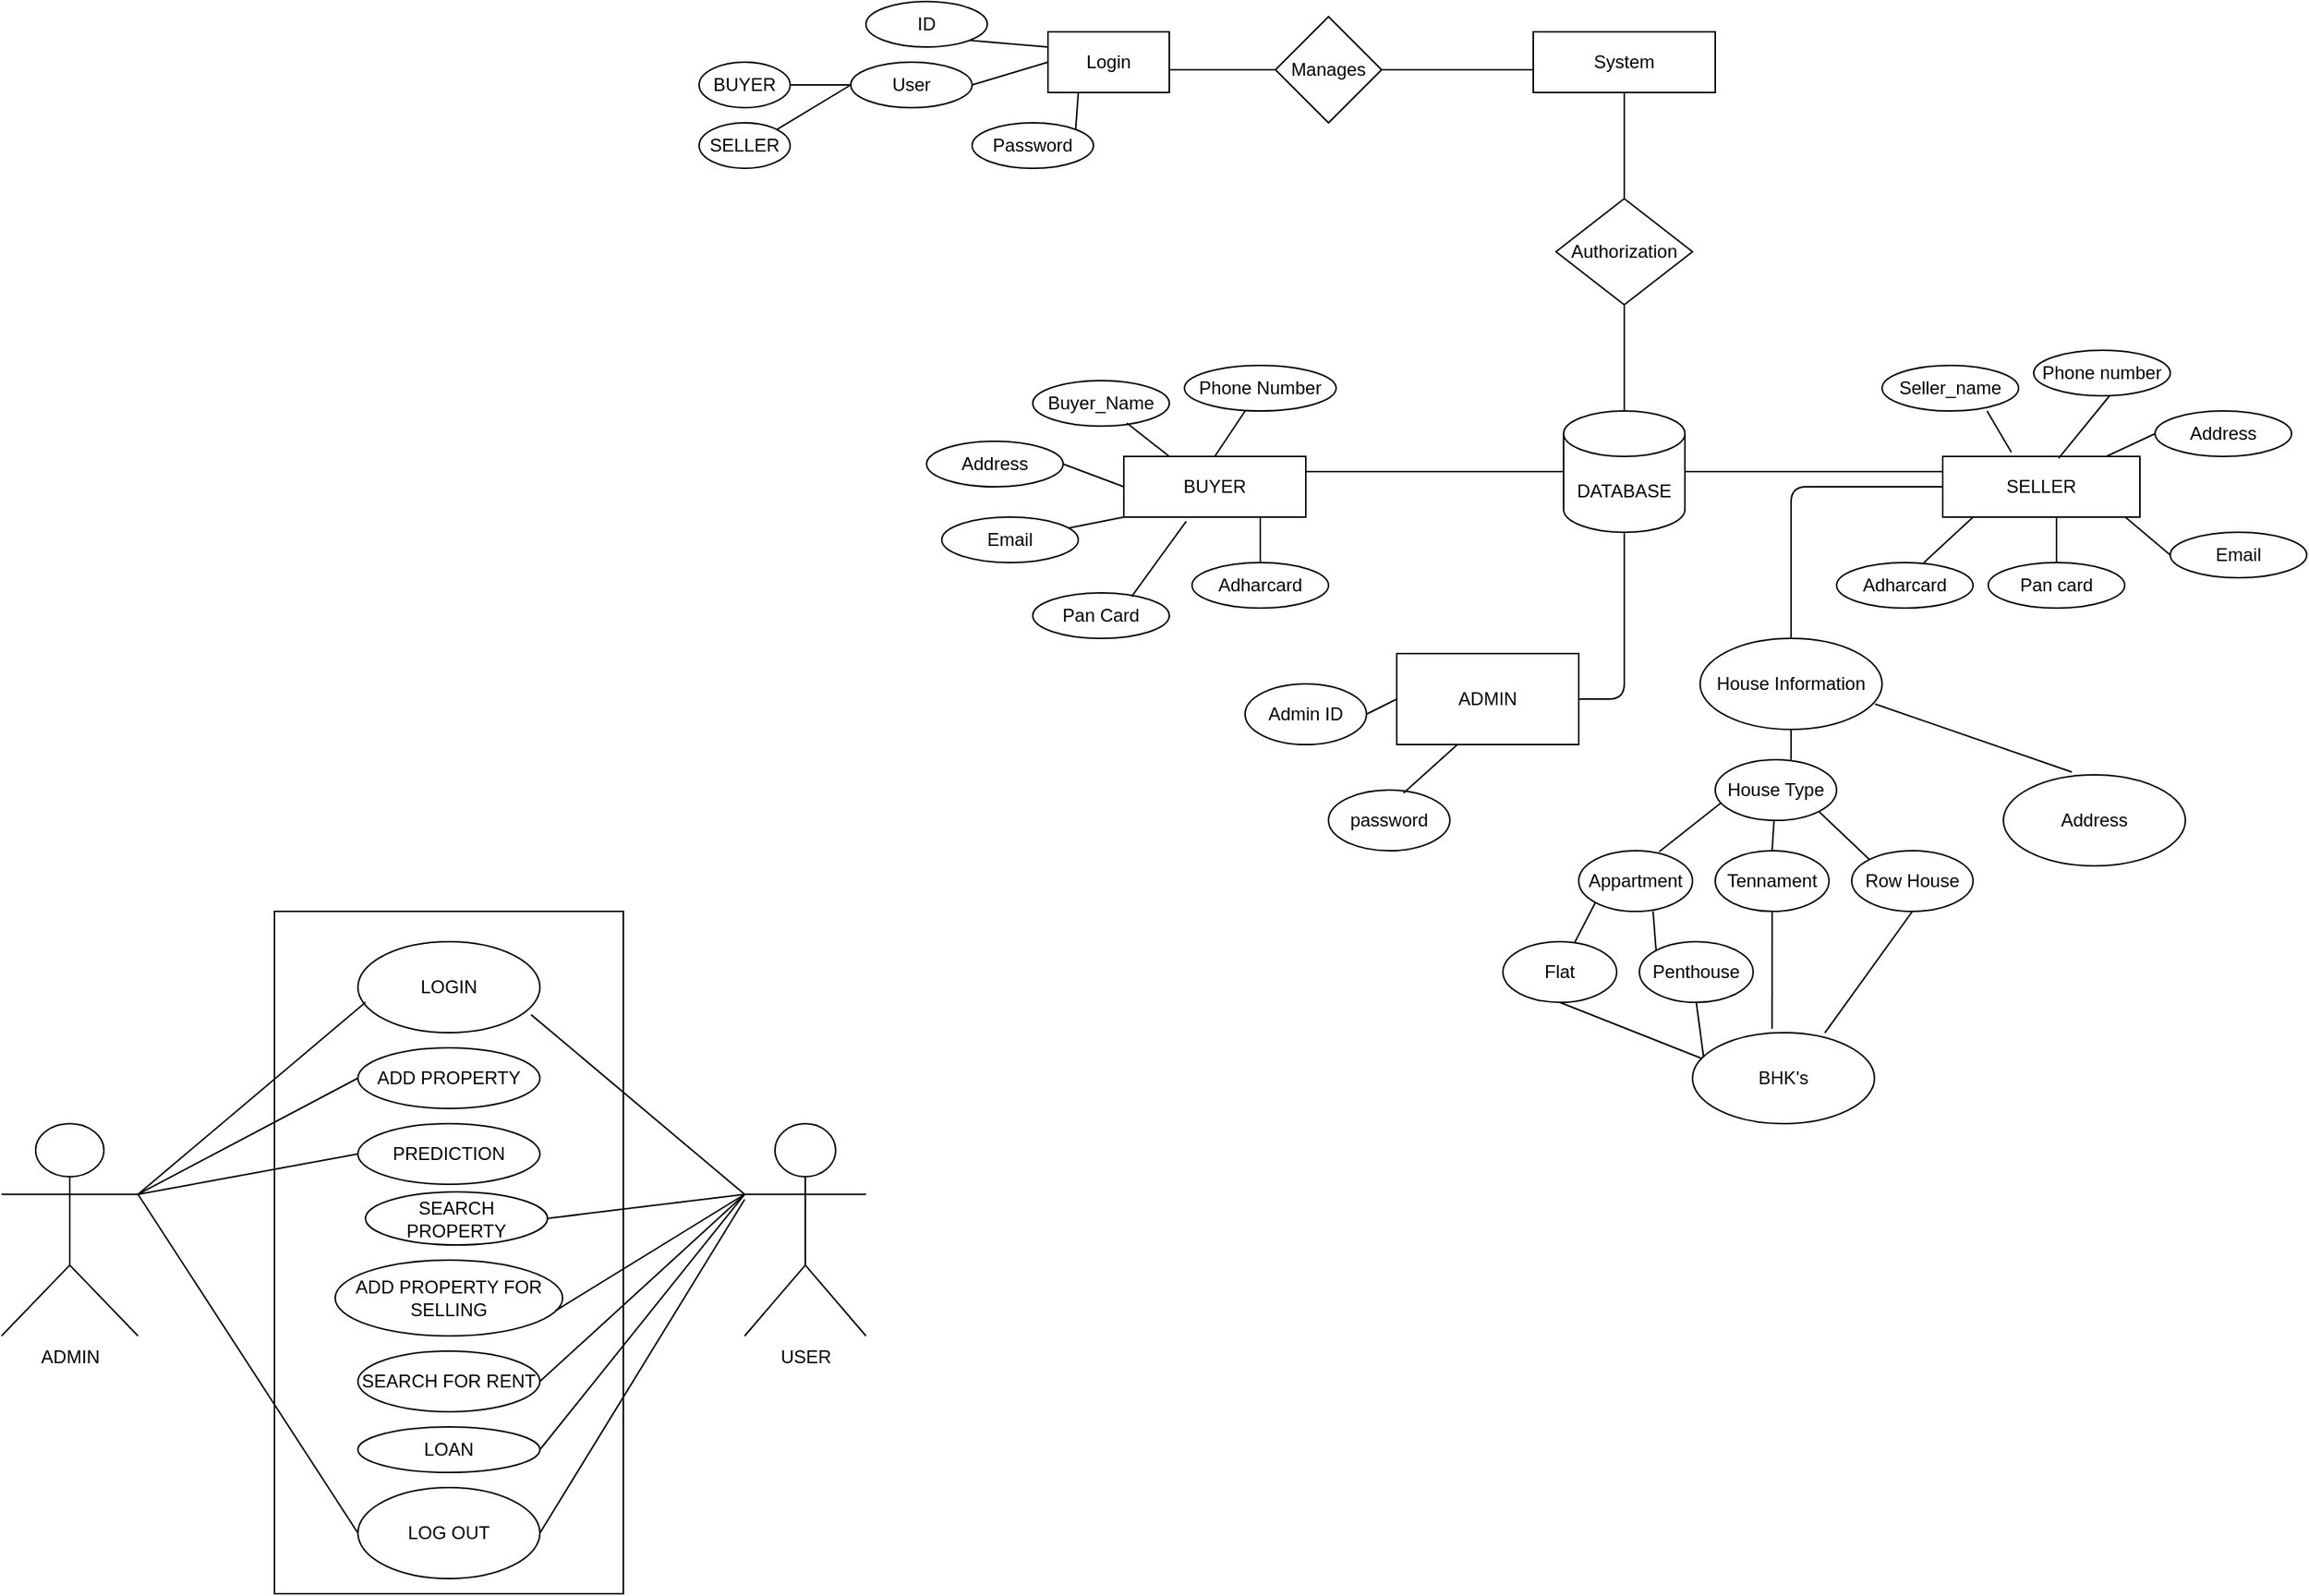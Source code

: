 <mxfile version="13.8.1" type="github">
  <diagram id="R2lEEEUBdFMjLlhIrx00" name="Page-1">
    <mxGraphModel dx="1888" dy="580" grid="1" gridSize="10" guides="1" tooltips="1" connect="1" arrows="1" fold="1" page="1" pageScale="1" pageWidth="850" pageHeight="1100" math="0" shadow="0" extFonts="Permanent Marker^https://fonts.googleapis.com/css?family=Permanent+Marker">
      <root>
        <mxCell id="0" />
        <mxCell id="1" parent="0" />
        <mxCell id="srleR5UreNinxI_V4HJW-1" value="DATABASE" style="shape=cylinder3;whiteSpace=wrap;html=1;boundedLbl=1;backgroundOutline=1;size=15;" parent="1" vertex="1">
          <mxGeometry x="360" y="280" width="80" height="80" as="geometry" />
        </mxCell>
        <mxCell id="srleR5UreNinxI_V4HJW-4" value="Login" style="rounded=0;whiteSpace=wrap;html=1;" parent="1" vertex="1">
          <mxGeometry x="20" y="30" width="80" height="40" as="geometry" />
        </mxCell>
        <mxCell id="srleR5UreNinxI_V4HJW-5" value="ID" style="ellipse;whiteSpace=wrap;html=1;" parent="1" vertex="1">
          <mxGeometry x="-100" y="10" width="80" height="30" as="geometry" />
        </mxCell>
        <mxCell id="srleR5UreNinxI_V4HJW-7" value="User" style="ellipse;whiteSpace=wrap;html=1;" parent="1" vertex="1">
          <mxGeometry x="-110" y="50" width="80" height="30" as="geometry" />
        </mxCell>
        <mxCell id="srleR5UreNinxI_V4HJW-9" value="Password" style="ellipse;whiteSpace=wrap;html=1;" parent="1" vertex="1">
          <mxGeometry x="-30" y="90" width="80" height="30" as="geometry" />
        </mxCell>
        <mxCell id="srleR5UreNinxI_V4HJW-11" value="" style="endArrow=none;html=1;exitX=1;exitY=1;exitDx=0;exitDy=0;entryX=0;entryY=0.25;entryDx=0;entryDy=0;" parent="1" source="srleR5UreNinxI_V4HJW-5" target="srleR5UreNinxI_V4HJW-4" edge="1">
          <mxGeometry width="50" height="50" relative="1" as="geometry">
            <mxPoint x="-30" y="70" as="sourcePoint" />
            <mxPoint x="20" y="20" as="targetPoint" />
          </mxGeometry>
        </mxCell>
        <mxCell id="srleR5UreNinxI_V4HJW-12" value="" style="endArrow=none;html=1;exitX=1;exitY=0.5;exitDx=0;exitDy=0;" parent="1" source="srleR5UreNinxI_V4HJW-7" edge="1">
          <mxGeometry width="50" height="50" relative="1" as="geometry">
            <mxPoint x="-30" y="100" as="sourcePoint" />
            <mxPoint x="20" y="50" as="targetPoint" />
          </mxGeometry>
        </mxCell>
        <mxCell id="srleR5UreNinxI_V4HJW-13" value="" style="endArrow=none;html=1;exitX=1;exitY=0;exitDx=0;exitDy=0;entryX=0.25;entryY=1;entryDx=0;entryDy=0;" parent="1" source="srleR5UreNinxI_V4HJW-9" target="srleR5UreNinxI_V4HJW-4" edge="1">
          <mxGeometry width="50" height="50" relative="1" as="geometry">
            <mxPoint x="-30" y="110" as="sourcePoint" />
            <mxPoint x="20" y="60" as="targetPoint" />
            <Array as="points" />
          </mxGeometry>
        </mxCell>
        <mxCell id="srleR5UreNinxI_V4HJW-14" value="Manages" style="rhombus;whiteSpace=wrap;html=1;" parent="1" vertex="1">
          <mxGeometry x="170" y="20" width="70" height="70" as="geometry" />
        </mxCell>
        <mxCell id="srleR5UreNinxI_V4HJW-15" value="Authorization" style="rhombus;whiteSpace=wrap;html=1;" parent="1" vertex="1">
          <mxGeometry x="355" y="140" width="90" height="70" as="geometry" />
        </mxCell>
        <mxCell id="srleR5UreNinxI_V4HJW-16" value="" style="endArrow=none;html=1;entryX=0.5;entryY=1;entryDx=0;entryDy=0;exitX=0.5;exitY=0;exitDx=0;exitDy=0;exitPerimeter=0;" parent="1" source="srleR5UreNinxI_V4HJW-1" target="srleR5UreNinxI_V4HJW-15" edge="1">
          <mxGeometry width="50" height="50" relative="1" as="geometry">
            <mxPoint x="380" y="290" as="sourcePoint" />
            <mxPoint x="430" y="240" as="targetPoint" />
          </mxGeometry>
        </mxCell>
        <mxCell id="srleR5UreNinxI_V4HJW-18" value="System" style="rounded=0;whiteSpace=wrap;html=1;" parent="1" vertex="1">
          <mxGeometry x="340" y="30" width="120" height="40" as="geometry" />
        </mxCell>
        <mxCell id="srleR5UreNinxI_V4HJW-19" value="" style="endArrow=none;html=1;entryX=0.5;entryY=1;entryDx=0;entryDy=0;" parent="1" source="srleR5UreNinxI_V4HJW-15" target="srleR5UreNinxI_V4HJW-18" edge="1">
          <mxGeometry width="50" height="50" relative="1" as="geometry">
            <mxPoint x="270" y="250" as="sourcePoint" />
            <mxPoint x="320" y="200" as="targetPoint" />
          </mxGeometry>
        </mxCell>
        <mxCell id="srleR5UreNinxI_V4HJW-20" value="" style="endArrow=none;html=1;exitX=0;exitY=0.5;exitDx=0;exitDy=0;" parent="1" source="srleR5UreNinxI_V4HJW-14" edge="1">
          <mxGeometry width="50" height="50" relative="1" as="geometry">
            <mxPoint x="270" y="250" as="sourcePoint" />
            <mxPoint x="100" y="55" as="targetPoint" />
          </mxGeometry>
        </mxCell>
        <mxCell id="srleR5UreNinxI_V4HJW-21" value="" style="endArrow=none;html=1;exitX=1;exitY=0.5;exitDx=0;exitDy=0;" parent="1" source="srleR5UreNinxI_V4HJW-14" edge="1">
          <mxGeometry width="50" height="50" relative="1" as="geometry">
            <mxPoint x="250" y="80" as="sourcePoint" />
            <mxPoint x="340" y="55" as="targetPoint" />
          </mxGeometry>
        </mxCell>
        <mxCell id="srleR5UreNinxI_V4HJW-22" value="BUYER" style="rounded=0;whiteSpace=wrap;html=1;" parent="1" vertex="1">
          <mxGeometry x="70" y="310" width="120" height="40" as="geometry" />
        </mxCell>
        <mxCell id="srleR5UreNinxI_V4HJW-23" value="SELLER" style="rounded=0;whiteSpace=wrap;html=1;" parent="1" vertex="1">
          <mxGeometry x="610" y="310" width="130" height="40" as="geometry" />
        </mxCell>
        <mxCell id="srleR5UreNinxI_V4HJW-24" value="Buyer_Name" style="ellipse;whiteSpace=wrap;html=1;" parent="1" vertex="1">
          <mxGeometry x="10" y="260" width="90" height="30" as="geometry" />
        </mxCell>
        <mxCell id="srleR5UreNinxI_V4HJW-25" value="Phone Number" style="ellipse;whiteSpace=wrap;html=1;" parent="1" vertex="1">
          <mxGeometry x="110" y="250" width="100" height="30" as="geometry" />
        </mxCell>
        <mxCell id="srleR5UreNinxI_V4HJW-26" value="Address" style="ellipse;whiteSpace=wrap;html=1;" parent="1" vertex="1">
          <mxGeometry x="-60" y="300" width="90" height="30" as="geometry" />
        </mxCell>
        <mxCell id="srleR5UreNinxI_V4HJW-27" value="Email" style="ellipse;whiteSpace=wrap;html=1;" parent="1" vertex="1">
          <mxGeometry x="-50" y="350" width="90" height="30" as="geometry" />
        </mxCell>
        <mxCell id="srleR5UreNinxI_V4HJW-28" value="Pan Card" style="ellipse;whiteSpace=wrap;html=1;" parent="1" vertex="1">
          <mxGeometry x="10" y="400" width="90" height="30" as="geometry" />
        </mxCell>
        <mxCell id="srleR5UreNinxI_V4HJW-30" value="Adharcard" style="ellipse;whiteSpace=wrap;html=1;" parent="1" vertex="1">
          <mxGeometry x="115" y="380" width="90" height="30" as="geometry" />
        </mxCell>
        <mxCell id="srleR5UreNinxI_V4HJW-31" value="Seller_name" style="ellipse;whiteSpace=wrap;html=1;" parent="1" vertex="1">
          <mxGeometry x="570" y="250" width="90" height="30" as="geometry" />
        </mxCell>
        <mxCell id="srleR5UreNinxI_V4HJW-32" value="Phone number" style="ellipse;whiteSpace=wrap;html=1;" parent="1" vertex="1">
          <mxGeometry x="670" y="240" width="90" height="30" as="geometry" />
        </mxCell>
        <mxCell id="srleR5UreNinxI_V4HJW-33" value="Adharcard&lt;span style=&quot;color: rgba(0 , 0 , 0 , 0) ; font-family: monospace ; font-size: 0px&quot;&gt;%3CmxGraphModel%3E%3Croot%3E%3CmxCell%20id%3D%220%22%2F%3E%3CmxCell%20id%3D%221%22%20parent%3D%220%22%2F%3E%3CmxCell%20id%3D%222%22%20value%3D%22Seller_name%22%20style%3D%22ellipse%3BwhiteSpace%3Dwrap%3Bhtml%3D1%3B%22%20vertex%3D%221%22%20parent%3D%221%22%3E%3CmxGeometry%20x%3D%22580%22%20y%3D%22250%22%20width%3D%2290%22%20height%3D%2230%22%20as%3D%22geometry%22%2F%3E%3C%2FmxCell%3E%3C%2Froot%3E%3C%2FmxGraphModel%3E&lt;/span&gt;&lt;span style=&quot;color: rgba(0 , 0 , 0 , 0) ; font-family: monospace ; font-size: 0px&quot;&gt;%3CmxGraphModel%3E%3Croot%3E%3CmxCell%20id%3D%220%22%2F%3E%3CmxCell%20id%3D%221%22%20parent%3D%220%22%2F%3E%3CmxCell%20id%3D%222%22%20value%3D%22Seller_name%22%20style%3D%22ellipse%3BwhiteSpace%3Dwrap%3Bhtml%3D1%3B%22%20vertex%3D%221%22%20parent%3D%221%22%3E%3CmxGeometry%20x%3D%22580%22%20y%3D%22250%22%20width%3D%2290%22%20height%3D%2230%22%20as%3D%22geometry%22%2F%3E%3C%2FmxCell%3E%3C%2Froot%3E%3C%2FmxGraphModel%3E&lt;/span&gt;" style="ellipse;whiteSpace=wrap;html=1;" parent="1" vertex="1">
          <mxGeometry x="540" y="380" width="90" height="30" as="geometry" />
        </mxCell>
        <mxCell id="srleR5UreNinxI_V4HJW-35" value="Pan card" style="ellipse;whiteSpace=wrap;html=1;" parent="1" vertex="1">
          <mxGeometry x="640" y="380" width="90" height="30" as="geometry" />
        </mxCell>
        <mxCell id="srleR5UreNinxI_V4HJW-36" value="Email" style="ellipse;whiteSpace=wrap;html=1;" parent="1" vertex="1">
          <mxGeometry x="760" y="360" width="90" height="30" as="geometry" />
        </mxCell>
        <mxCell id="srleR5UreNinxI_V4HJW-37" value="Address" style="ellipse;whiteSpace=wrap;html=1;" parent="1" vertex="1">
          <mxGeometry x="750" y="280" width="90" height="30" as="geometry" />
        </mxCell>
        <mxCell id="srleR5UreNinxI_V4HJW-43" value="" style="endArrow=none;html=1;exitX=1;exitY=0.5;exitDx=0;exitDy=0;entryX=0;entryY=0.5;entryDx=0;entryDy=0;" parent="1" source="srleR5UreNinxI_V4HJW-26" target="srleR5UreNinxI_V4HJW-22" edge="1">
          <mxGeometry width="50" height="50" relative="1" as="geometry">
            <mxPoint x="350" y="320" as="sourcePoint" />
            <mxPoint x="400" y="270" as="targetPoint" />
          </mxGeometry>
        </mxCell>
        <mxCell id="srleR5UreNinxI_V4HJW-45" value="" style="endArrow=none;html=1;exitX=0.5;exitY=0;exitDx=0;exitDy=0;" parent="1" source="srleR5UreNinxI_V4HJW-22" edge="1">
          <mxGeometry width="50" height="50" relative="1" as="geometry">
            <mxPoint x="100" y="330" as="sourcePoint" />
            <mxPoint x="150" y="280" as="targetPoint" />
          </mxGeometry>
        </mxCell>
        <mxCell id="srleR5UreNinxI_V4HJW-46" value="" style="endArrow=none;html=1;entryX=0;entryY=1;entryDx=0;entryDy=0;" parent="1" source="srleR5UreNinxI_V4HJW-27" target="srleR5UreNinxI_V4HJW-22" edge="1">
          <mxGeometry width="50" height="50" relative="1" as="geometry">
            <mxPoint x="40" y="415" as="sourcePoint" />
            <mxPoint x="110.711" y="365" as="targetPoint" />
          </mxGeometry>
        </mxCell>
        <mxCell id="srleR5UreNinxI_V4HJW-47" value="" style="endArrow=none;html=1;entryX=0.343;entryY=1.07;entryDx=0;entryDy=0;entryPerimeter=0;exitX=0.724;exitY=0.08;exitDx=0;exitDy=0;exitPerimeter=0;" parent="1" source="srleR5UreNinxI_V4HJW-28" target="srleR5UreNinxI_V4HJW-22" edge="1">
          <mxGeometry width="50" height="50" relative="1" as="geometry">
            <mxPoint x="70" y="410" as="sourcePoint" />
            <mxPoint x="120" y="360" as="targetPoint" />
          </mxGeometry>
        </mxCell>
        <mxCell id="srleR5UreNinxI_V4HJW-48" value="" style="endArrow=none;html=1;exitX=0.689;exitY=0.933;exitDx=0;exitDy=0;exitPerimeter=0;entryX=0.25;entryY=0;entryDx=0;entryDy=0;" parent="1" source="srleR5UreNinxI_V4HJW-24" target="srleR5UreNinxI_V4HJW-22" edge="1">
          <mxGeometry width="50" height="50" relative="1" as="geometry">
            <mxPoint x="70" y="340" as="sourcePoint" />
            <mxPoint x="120" y="290" as="targetPoint" />
          </mxGeometry>
        </mxCell>
        <mxCell id="srleR5UreNinxI_V4HJW-50" value="" style="endArrow=none;html=1;entryX=0.75;entryY=1;entryDx=0;entryDy=0;exitX=0.5;exitY=0;exitDx=0;exitDy=0;" parent="1" source="srleR5UreNinxI_V4HJW-30" target="srleR5UreNinxI_V4HJW-22" edge="1">
          <mxGeometry width="50" height="50" relative="1" as="geometry">
            <mxPoint x="130" y="400" as="sourcePoint" />
            <mxPoint x="180" y="350" as="targetPoint" />
          </mxGeometry>
        </mxCell>
        <mxCell id="srleR5UreNinxI_V4HJW-51" value="" style="endArrow=none;html=1;entryX=0.769;entryY=1;entryDx=0;entryDy=0;entryPerimeter=0;exitX=0.348;exitY=-0.07;exitDx=0;exitDy=0;exitPerimeter=0;" parent="1" source="srleR5UreNinxI_V4HJW-23" target="srleR5UreNinxI_V4HJW-31" edge="1">
          <mxGeometry width="50" height="50" relative="1" as="geometry">
            <mxPoint x="620" y="330" as="sourcePoint" />
            <mxPoint x="670" y="280" as="targetPoint" />
          </mxGeometry>
        </mxCell>
        <mxCell id="srleR5UreNinxI_V4HJW-52" value="" style="endArrow=none;html=1;exitX=0.588;exitY=0.03;exitDx=0;exitDy=0;exitPerimeter=0;" parent="1" source="srleR5UreNinxI_V4HJW-23" edge="1">
          <mxGeometry width="50" height="50" relative="1" as="geometry">
            <mxPoint x="670" y="320" as="sourcePoint" />
            <mxPoint x="720" y="270" as="targetPoint" />
          </mxGeometry>
        </mxCell>
        <mxCell id="srleR5UreNinxI_V4HJW-53" value="" style="endArrow=none;html=1;exitX=0.64;exitY=0;exitDx=0;exitDy=0;exitPerimeter=0;" parent="1" source="srleR5UreNinxI_V4HJW-33" edge="1">
          <mxGeometry width="50" height="50" relative="1" as="geometry">
            <mxPoint x="580" y="400" as="sourcePoint" />
            <mxPoint x="630" y="350" as="targetPoint" />
          </mxGeometry>
        </mxCell>
        <mxCell id="srleR5UreNinxI_V4HJW-54" value="" style="endArrow=none;html=1;" parent="1" source="srleR5UreNinxI_V4HJW-35" edge="1">
          <mxGeometry width="50" height="50" relative="1" as="geometry">
            <mxPoint x="685" y="359.289" as="sourcePoint" />
            <mxPoint x="685" y="350" as="targetPoint" />
          </mxGeometry>
        </mxCell>
        <mxCell id="srleR5UreNinxI_V4HJW-55" value="" style="endArrow=none;html=1;entryX=0.926;entryY=1;entryDx=0;entryDy=0;entryPerimeter=0;exitX=0;exitY=0.5;exitDx=0;exitDy=0;" parent="1" source="srleR5UreNinxI_V4HJW-36" target="srleR5UreNinxI_V4HJW-23" edge="1">
          <mxGeometry width="50" height="50" relative="1" as="geometry">
            <mxPoint x="730" y="400" as="sourcePoint" />
            <mxPoint x="780" y="350" as="targetPoint" />
          </mxGeometry>
        </mxCell>
        <mxCell id="srleR5UreNinxI_V4HJW-57" value="" style="endArrow=none;html=1;entryX=0;entryY=0.5;entryDx=0;entryDy=0;" parent="1" source="srleR5UreNinxI_V4HJW-23" target="srleR5UreNinxI_V4HJW-37" edge="1">
          <mxGeometry width="50" height="50" relative="1" as="geometry">
            <mxPoint x="730" y="340" as="sourcePoint" />
            <mxPoint x="780" y="290" as="targetPoint" />
          </mxGeometry>
        </mxCell>
        <mxCell id="srleR5UreNinxI_V4HJW-58" value="" style="endArrow=none;html=1;exitX=1;exitY=0.25;exitDx=0;exitDy=0;entryX=0;entryY=0.5;entryDx=0;entryDy=0;entryPerimeter=0;" parent="1" source="srleR5UreNinxI_V4HJW-22" target="srleR5UreNinxI_V4HJW-1" edge="1">
          <mxGeometry width="50" height="50" relative="1" as="geometry">
            <mxPoint x="250" y="360" as="sourcePoint" />
            <mxPoint x="300" y="310" as="targetPoint" />
          </mxGeometry>
        </mxCell>
        <mxCell id="srleR5UreNinxI_V4HJW-59" value="" style="endArrow=none;html=1;exitX=1;exitY=0.5;exitDx=0;exitDy=0;exitPerimeter=0;entryX=0;entryY=0.25;entryDx=0;entryDy=0;" parent="1" source="srleR5UreNinxI_V4HJW-1" target="srleR5UreNinxI_V4HJW-23" edge="1">
          <mxGeometry width="50" height="50" relative="1" as="geometry">
            <mxPoint x="480" y="360" as="sourcePoint" />
            <mxPoint x="530" y="310" as="targetPoint" />
          </mxGeometry>
        </mxCell>
        <mxCell id="srleR5UreNinxI_V4HJW-60" value="ADMIN" style="rounded=0;whiteSpace=wrap;html=1;" parent="1" vertex="1">
          <mxGeometry x="250" y="440" width="120" height="60" as="geometry" />
        </mxCell>
        <mxCell id="srleR5UreNinxI_V4HJW-61" value="" style="endArrow=none;html=1;exitX=1;exitY=0.5;exitDx=0;exitDy=0;entryX=0.5;entryY=1;entryDx=0;entryDy=0;entryPerimeter=0;" parent="1" source="srleR5UreNinxI_V4HJW-60" target="srleR5UreNinxI_V4HJW-1" edge="1">
          <mxGeometry width="50" height="50" relative="1" as="geometry">
            <mxPoint x="350" y="430" as="sourcePoint" />
            <mxPoint x="400" y="380" as="targetPoint" />
            <Array as="points">
              <mxPoint x="400" y="470" />
            </Array>
          </mxGeometry>
        </mxCell>
        <mxCell id="srleR5UreNinxI_V4HJW-62" value="Admin ID" style="ellipse;whiteSpace=wrap;html=1;" parent="1" vertex="1">
          <mxGeometry x="150" y="460" width="80" height="40" as="geometry" />
        </mxCell>
        <mxCell id="srleR5UreNinxI_V4HJW-63" value="password" style="ellipse;whiteSpace=wrap;html=1;" parent="1" vertex="1">
          <mxGeometry x="205" y="530" width="80" height="40" as="geometry" />
        </mxCell>
        <mxCell id="srleR5UreNinxI_V4HJW-65" value="" style="endArrow=none;html=1;entryX=1;entryY=0.5;entryDx=0;entryDy=0;" parent="1" target="srleR5UreNinxI_V4HJW-62" edge="1">
          <mxGeometry width="50" height="50" relative="1" as="geometry">
            <mxPoint x="250" y="470" as="sourcePoint" />
            <mxPoint x="400" y="380" as="targetPoint" />
          </mxGeometry>
        </mxCell>
        <mxCell id="srleR5UreNinxI_V4HJW-66" value="" style="endArrow=none;html=1;exitX=0.618;exitY=0.05;exitDx=0;exitDy=0;exitPerimeter=0;" parent="1" source="srleR5UreNinxI_V4HJW-63" edge="1">
          <mxGeometry width="50" height="50" relative="1" as="geometry">
            <mxPoint x="250" y="540" as="sourcePoint" />
            <mxPoint x="290" y="500" as="targetPoint" />
          </mxGeometry>
        </mxCell>
        <mxCell id="srleR5UreNinxI_V4HJW-67" value="BUYER" style="ellipse;whiteSpace=wrap;html=1;" parent="1" vertex="1">
          <mxGeometry x="-210" y="50" width="60" height="30" as="geometry" />
        </mxCell>
        <mxCell id="srleR5UreNinxI_V4HJW-69" value="SELLER" style="ellipse;whiteSpace=wrap;html=1;" parent="1" vertex="1">
          <mxGeometry x="-210" y="90" width="60" height="30" as="geometry" />
        </mxCell>
        <mxCell id="srleR5UreNinxI_V4HJW-71" value="" style="endArrow=none;html=1;entryX=0;entryY=0.5;entryDx=0;entryDy=0;exitX=1;exitY=0.5;exitDx=0;exitDy=0;" parent="1" source="srleR5UreNinxI_V4HJW-67" target="srleR5UreNinxI_V4HJW-7" edge="1">
          <mxGeometry width="50" height="50" relative="1" as="geometry">
            <mxPoint x="-160" y="100" as="sourcePoint" />
            <mxPoint x="-100" y="90" as="targetPoint" />
          </mxGeometry>
        </mxCell>
        <mxCell id="srleR5UreNinxI_V4HJW-72" value="" style="endArrow=none;html=1;exitX=1;exitY=0;exitDx=0;exitDy=0;entryX=0;entryY=0.5;entryDx=0;entryDy=0;" parent="1" source="srleR5UreNinxI_V4HJW-69" target="srleR5UreNinxI_V4HJW-7" edge="1">
          <mxGeometry width="50" height="50" relative="1" as="geometry">
            <mxPoint x="100" y="150" as="sourcePoint" />
            <mxPoint x="150" y="100" as="targetPoint" />
          </mxGeometry>
        </mxCell>
        <mxCell id="srleR5UreNinxI_V4HJW-74" value="House Information" style="ellipse;whiteSpace=wrap;html=1;" parent="1" vertex="1">
          <mxGeometry x="450" y="430" width="120" height="60" as="geometry" />
        </mxCell>
        <mxCell id="srleR5UreNinxI_V4HJW-75" value="" style="endArrow=none;html=1;exitX=0.5;exitY=0;exitDx=0;exitDy=0;entryX=0;entryY=0.5;entryDx=0;entryDy=0;" parent="1" source="srleR5UreNinxI_V4HJW-74" target="srleR5UreNinxI_V4HJW-23" edge="1">
          <mxGeometry width="50" height="50" relative="1" as="geometry">
            <mxPoint x="460" y="420" as="sourcePoint" />
            <mxPoint x="510" y="330" as="targetPoint" />
            <Array as="points">
              <mxPoint x="510" y="330" />
            </Array>
          </mxGeometry>
        </mxCell>
        <mxCell id="srleR5UreNinxI_V4HJW-76" value="House Type" style="ellipse;whiteSpace=wrap;html=1;" parent="1" vertex="1">
          <mxGeometry x="460" y="510" width="80" height="40" as="geometry" />
        </mxCell>
        <mxCell id="srleR5UreNinxI_V4HJW-77" value="Appartment" style="ellipse;whiteSpace=wrap;html=1;" parent="1" vertex="1">
          <mxGeometry x="370" y="570" width="75" height="40" as="geometry" />
        </mxCell>
        <mxCell id="srleR5UreNinxI_V4HJW-78" value="Row House&lt;span style=&quot;color: rgba(0 , 0 , 0 , 0) ; font-family: monospace ; font-size: 0px&quot;&gt;%3CmxGraphModel%3E%3Croot%3E%3CmxCell%20id%3D%220%22%2F%3E%3CmxCell%20id%3D%221%22%20parent%3D%220%22%2F%3E%3CmxCell%20id%3D%222%22%20value%3D%22%22%20style%3D%22ellipse%3BwhiteSpace%3Dwrap%3Bhtml%3D1%3B%22%20vertex%3D%221%22%20parent%3D%221%22%3E%3CmxGeometry%20x%3D%22370%22%20y%3D%22570%22%20width%3D%2275%22%20height%3D%2240%22%20as%3D%22geometry%22%2F%3E%3C%2FmxCell%3E%3C%2Froot%3E%3C%2FmxGraphModel%3E&lt;/span&gt;" style="ellipse;whiteSpace=wrap;html=1;" parent="1" vertex="1">
          <mxGeometry x="550" y="570" width="80" height="40" as="geometry" />
        </mxCell>
        <mxCell id="srleR5UreNinxI_V4HJW-79" value="Tennament" style="ellipse;whiteSpace=wrap;html=1;" parent="1" vertex="1">
          <mxGeometry x="460" y="570" width="75" height="40" as="geometry" />
        </mxCell>
        <mxCell id="srleR5UreNinxI_V4HJW-80" value="Penthouse" style="ellipse;whiteSpace=wrap;html=1;" parent="1" vertex="1">
          <mxGeometry x="410" y="630" width="75" height="40" as="geometry" />
        </mxCell>
        <mxCell id="srleR5UreNinxI_V4HJW-81" value="Flat" style="ellipse;whiteSpace=wrap;html=1;" parent="1" vertex="1">
          <mxGeometry x="320" y="630" width="75" height="40" as="geometry" />
        </mxCell>
        <mxCell id="srleR5UreNinxI_V4HJW-83" value="BHK&#39;s" style="ellipse;whiteSpace=wrap;html=1;" parent="1" vertex="1">
          <mxGeometry x="445" y="690" width="120" height="60" as="geometry" />
        </mxCell>
        <mxCell id="srleR5UreNinxI_V4HJW-84" value="" style="endArrow=none;html=1;entryX=0.5;entryY=1;entryDx=0;entryDy=0;exitX=0.437;exitY=-0.044;exitDx=0;exitDy=0;exitPerimeter=0;" parent="1" source="srleR5UreNinxI_V4HJW-83" target="srleR5UreNinxI_V4HJW-79" edge="1">
          <mxGeometry width="50" height="50" relative="1" as="geometry">
            <mxPoint x="340" y="570" as="sourcePoint" />
            <mxPoint x="390" y="520" as="targetPoint" />
          </mxGeometry>
        </mxCell>
        <mxCell id="srleR5UreNinxI_V4HJW-85" value="" style="endArrow=none;html=1;exitX=0.727;exitY=0.003;exitDx=0;exitDy=0;exitPerimeter=0;entryX=0.5;entryY=1;entryDx=0;entryDy=0;entryPerimeter=0;" parent="1" source="srleR5UreNinxI_V4HJW-83" target="srleR5UreNinxI_V4HJW-78" edge="1">
          <mxGeometry width="50" height="50" relative="1" as="geometry">
            <mxPoint x="540" y="670" as="sourcePoint" />
            <mxPoint x="590" y="620" as="targetPoint" />
          </mxGeometry>
        </mxCell>
        <mxCell id="srleR5UreNinxI_V4HJW-86" value="" style="endArrow=none;html=1;entryX=0.5;entryY=1;entryDx=0;entryDy=0;exitX=0.061;exitY=0.27;exitDx=0;exitDy=0;exitPerimeter=0;" parent="1" source="srleR5UreNinxI_V4HJW-83" target="srleR5UreNinxI_V4HJW-80" edge="1">
          <mxGeometry width="50" height="50" relative="1" as="geometry">
            <mxPoint x="430" y="720" as="sourcePoint" />
            <mxPoint x="480" y="670" as="targetPoint" />
          </mxGeometry>
        </mxCell>
        <mxCell id="srleR5UreNinxI_V4HJW-87" value="" style="endArrow=none;html=1;entryX=0.5;entryY=1;entryDx=0;entryDy=0;exitX=0.053;exitY=0.285;exitDx=0;exitDy=0;exitPerimeter=0;" parent="1" source="srleR5UreNinxI_V4HJW-83" target="srleR5UreNinxI_V4HJW-81" edge="1">
          <mxGeometry width="50" height="50" relative="1" as="geometry">
            <mxPoint x="370" y="730" as="sourcePoint" />
            <mxPoint x="420" y="680" as="targetPoint" />
          </mxGeometry>
        </mxCell>
        <mxCell id="srleR5UreNinxI_V4HJW-88" value="" style="endArrow=none;html=1;entryX=0.5;entryY=1;entryDx=0;entryDy=0;exitX=0.625;exitY=0;exitDx=0;exitDy=0;exitPerimeter=0;" parent="1" source="srleR5UreNinxI_V4HJW-76" target="srleR5UreNinxI_V4HJW-74" edge="1">
          <mxGeometry width="50" height="50" relative="1" as="geometry">
            <mxPoint x="490" y="540" as="sourcePoint" />
            <mxPoint x="540" y="490" as="targetPoint" />
          </mxGeometry>
        </mxCell>
        <mxCell id="srleR5UreNinxI_V4HJW-89" value="" style="endArrow=none;html=1;exitX=0.708;exitY=0.016;exitDx=0;exitDy=0;exitPerimeter=0;entryX=0.045;entryY=0.716;entryDx=0;entryDy=0;entryPerimeter=0;" parent="1" source="srleR5UreNinxI_V4HJW-77" target="srleR5UreNinxI_V4HJW-76" edge="1">
          <mxGeometry width="50" height="50" relative="1" as="geometry">
            <mxPoint x="410" y="590" as="sourcePoint" />
            <mxPoint x="460" y="540" as="targetPoint" />
          </mxGeometry>
        </mxCell>
        <mxCell id="srleR5UreNinxI_V4HJW-90" value="" style="endArrow=none;html=1;exitX=0.5;exitY=0;exitDx=0;exitDy=0;" parent="1" source="srleR5UreNinxI_V4HJW-79" target="srleR5UreNinxI_V4HJW-76" edge="1">
          <mxGeometry width="50" height="50" relative="1" as="geometry">
            <mxPoint x="340" y="490" as="sourcePoint" />
            <mxPoint x="390" y="440" as="targetPoint" />
          </mxGeometry>
        </mxCell>
        <mxCell id="srleR5UreNinxI_V4HJW-91" value="" style="endArrow=none;html=1;entryX=1;entryY=1;entryDx=0;entryDy=0;exitX=0;exitY=0;exitDx=0;exitDy=0;" parent="1" source="srleR5UreNinxI_V4HJW-78" target="srleR5UreNinxI_V4HJW-76" edge="1">
          <mxGeometry width="50" height="50" relative="1" as="geometry">
            <mxPoint x="550" y="580" as="sourcePoint" />
            <mxPoint x="600" y="530" as="targetPoint" />
          </mxGeometry>
        </mxCell>
        <mxCell id="srleR5UreNinxI_V4HJW-92" value="" style="endArrow=none;html=1;entryX=0;entryY=1;entryDx=0;entryDy=0;" parent="1" source="srleR5UreNinxI_V4HJW-81" target="srleR5UreNinxI_V4HJW-77" edge="1">
          <mxGeometry width="50" height="50" relative="1" as="geometry">
            <mxPoint x="350" y="800" as="sourcePoint" />
            <mxPoint x="400" y="750" as="targetPoint" />
          </mxGeometry>
        </mxCell>
        <mxCell id="srleR5UreNinxI_V4HJW-93" value="" style="endArrow=none;html=1;exitX=0;exitY=0;exitDx=0;exitDy=0;" parent="1" source="srleR5UreNinxI_V4HJW-80" edge="1">
          <mxGeometry width="50" height="50" relative="1" as="geometry">
            <mxPoint x="410" y="650" as="sourcePoint" />
            <mxPoint x="419" y="610" as="targetPoint" />
          </mxGeometry>
        </mxCell>
        <mxCell id="srleR5UreNinxI_V4HJW-95" value="Address" style="ellipse;whiteSpace=wrap;html=1;" parent="1" vertex="1">
          <mxGeometry x="650" y="520" width="120" height="60" as="geometry" />
        </mxCell>
        <mxCell id="srleR5UreNinxI_V4HJW-96" value="" style="endArrow=none;html=1;entryX=0.961;entryY=0.721;entryDx=0;entryDy=0;entryPerimeter=0;exitX=0.376;exitY=-0.031;exitDx=0;exitDy=0;exitPerimeter=0;" parent="1" source="srleR5UreNinxI_V4HJW-95" target="srleR5UreNinxI_V4HJW-74" edge="1">
          <mxGeometry width="50" height="50" relative="1" as="geometry">
            <mxPoint x="710" y="630" as="sourcePoint" />
            <mxPoint x="680" y="520" as="targetPoint" />
          </mxGeometry>
        </mxCell>
        <mxCell id="6HlCB0rZ5aN2fZhEmbyn-1" value="" style="rounded=0;whiteSpace=wrap;html=1;" vertex="1" parent="1">
          <mxGeometry x="-490" y="610" width="230" height="450" as="geometry" />
        </mxCell>
        <mxCell id="6HlCB0rZ5aN2fZhEmbyn-6" value="ADMIN" style="shape=umlActor;verticalLabelPosition=bottom;verticalAlign=top;html=1;outlineConnect=0;" vertex="1" parent="1">
          <mxGeometry x="-670" y="750" width="90" height="140" as="geometry" />
        </mxCell>
        <mxCell id="6HlCB0rZ5aN2fZhEmbyn-7" value="USER" style="shape=umlActor;verticalLabelPosition=bottom;verticalAlign=top;html=1;outlineConnect=0;" vertex="1" parent="1">
          <mxGeometry x="-180" y="750" width="80" height="140" as="geometry" />
        </mxCell>
        <mxCell id="6HlCB0rZ5aN2fZhEmbyn-8" value="LOGIN" style="ellipse;whiteSpace=wrap;html=1;" vertex="1" parent="1">
          <mxGeometry x="-435" y="630" width="120" height="60" as="geometry" />
        </mxCell>
        <mxCell id="6HlCB0rZ5aN2fZhEmbyn-9" value="LOG OUT" style="ellipse;whiteSpace=wrap;html=1;" vertex="1" parent="1">
          <mxGeometry x="-435" y="990" width="120" height="60" as="geometry" />
        </mxCell>
        <mxCell id="6HlCB0rZ5aN2fZhEmbyn-10" value="ADD PROPERTY" style="ellipse;whiteSpace=wrap;html=1;" vertex="1" parent="1">
          <mxGeometry x="-435" y="700" width="120" height="40" as="geometry" />
        </mxCell>
        <mxCell id="6HlCB0rZ5aN2fZhEmbyn-11" value="PREDICTION" style="ellipse;whiteSpace=wrap;html=1;" vertex="1" parent="1">
          <mxGeometry x="-435" y="750" width="120" height="40" as="geometry" />
        </mxCell>
        <mxCell id="6HlCB0rZ5aN2fZhEmbyn-12" value="SEARCH PROPERTY" style="ellipse;whiteSpace=wrap;html=1;" vertex="1" parent="1">
          <mxGeometry x="-430" y="795" width="120" height="35" as="geometry" />
        </mxCell>
        <mxCell id="6HlCB0rZ5aN2fZhEmbyn-13" value="LOAN" style="ellipse;whiteSpace=wrap;html=1;" vertex="1" parent="1">
          <mxGeometry x="-435" y="950" width="120" height="30" as="geometry" />
        </mxCell>
        <mxCell id="6HlCB0rZ5aN2fZhEmbyn-14" value="ADD PROPERTY FOR SELLING" style="ellipse;whiteSpace=wrap;html=1;" vertex="1" parent="1">
          <mxGeometry x="-450" y="840" width="150" height="50" as="geometry" />
        </mxCell>
        <mxCell id="6HlCB0rZ5aN2fZhEmbyn-15" value="SEARCH FOR RENT" style="ellipse;whiteSpace=wrap;html=1;" vertex="1" parent="1">
          <mxGeometry x="-435" y="900" width="120" height="40" as="geometry" />
        </mxCell>
        <mxCell id="6HlCB0rZ5aN2fZhEmbyn-16" value="" style="endArrow=none;html=1;exitX=1;exitY=0.333;exitDx=0;exitDy=0;exitPerimeter=0;" edge="1" parent="1" source="6HlCB0rZ5aN2fZhEmbyn-6">
          <mxGeometry width="50" height="50" relative="1" as="geometry">
            <mxPoint x="-480" y="710" as="sourcePoint" />
            <mxPoint x="-430" y="670" as="targetPoint" />
          </mxGeometry>
        </mxCell>
        <mxCell id="6HlCB0rZ5aN2fZhEmbyn-17" value="" style="endArrow=none;html=1;exitX=1;exitY=0.333;exitDx=0;exitDy=0;exitPerimeter=0;entryX=0;entryY=0.5;entryDx=0;entryDy=0;" edge="1" parent="1" source="6HlCB0rZ5aN2fZhEmbyn-6" target="6HlCB0rZ5aN2fZhEmbyn-10">
          <mxGeometry width="50" height="50" relative="1" as="geometry">
            <mxPoint x="-550" y="820" as="sourcePoint" />
            <mxPoint x="-500" y="770" as="targetPoint" />
          </mxGeometry>
        </mxCell>
        <mxCell id="6HlCB0rZ5aN2fZhEmbyn-18" value="" style="endArrow=none;html=1;exitX=1;exitY=0.333;exitDx=0;exitDy=0;exitPerimeter=0;entryX=0;entryY=0.5;entryDx=0;entryDy=0;" edge="1" parent="1" source="6HlCB0rZ5aN2fZhEmbyn-6" target="6HlCB0rZ5aN2fZhEmbyn-11">
          <mxGeometry width="50" height="50" relative="1" as="geometry">
            <mxPoint x="-550" y="830" as="sourcePoint" />
            <mxPoint x="-500" y="780" as="targetPoint" />
          </mxGeometry>
        </mxCell>
        <mxCell id="6HlCB0rZ5aN2fZhEmbyn-19" value="" style="endArrow=none;html=1;entryX=0;entryY=0.333;entryDx=0;entryDy=0;entryPerimeter=0;exitX=0.952;exitY=0.803;exitDx=0;exitDy=0;exitPerimeter=0;" edge="1" parent="1" source="6HlCB0rZ5aN2fZhEmbyn-8" target="6HlCB0rZ5aN2fZhEmbyn-7">
          <mxGeometry width="50" height="50" relative="1" as="geometry">
            <mxPoint x="-240" y="750" as="sourcePoint" />
            <mxPoint x="-190" y="700" as="targetPoint" />
          </mxGeometry>
        </mxCell>
        <mxCell id="6HlCB0rZ5aN2fZhEmbyn-20" value="" style="endArrow=none;html=1;exitX=1;exitY=0.5;exitDx=0;exitDy=0;entryX=0;entryY=0.333;entryDx=0;entryDy=0;entryPerimeter=0;" edge="1" parent="1" source="6HlCB0rZ5aN2fZhEmbyn-12" target="6HlCB0rZ5aN2fZhEmbyn-7">
          <mxGeometry width="50" height="50" relative="1" as="geometry">
            <mxPoint x="-260" y="860" as="sourcePoint" />
            <mxPoint x="-180" y="800" as="targetPoint" />
          </mxGeometry>
        </mxCell>
        <mxCell id="6HlCB0rZ5aN2fZhEmbyn-21" value="" style="endArrow=none;html=1;exitX=0.968;exitY=0.668;exitDx=0;exitDy=0;exitPerimeter=0;entryX=0;entryY=0.333;entryDx=0;entryDy=0;entryPerimeter=0;" edge="1" parent="1" source="6HlCB0rZ5aN2fZhEmbyn-14" target="6HlCB0rZ5aN2fZhEmbyn-7">
          <mxGeometry width="50" height="50" relative="1" as="geometry">
            <mxPoint x="-270" y="880" as="sourcePoint" />
            <mxPoint x="-180" y="800" as="targetPoint" />
          </mxGeometry>
        </mxCell>
        <mxCell id="6HlCB0rZ5aN2fZhEmbyn-23" value="" style="endArrow=none;html=1;exitX=1;exitY=0.5;exitDx=0;exitDy=0;entryX=0;entryY=0.333;entryDx=0;entryDy=0;entryPerimeter=0;" edge="1" parent="1" source="6HlCB0rZ5aN2fZhEmbyn-15" target="6HlCB0rZ5aN2fZhEmbyn-7">
          <mxGeometry width="50" height="50" relative="1" as="geometry">
            <mxPoint x="-280" y="930" as="sourcePoint" />
            <mxPoint x="-180" y="800" as="targetPoint" />
          </mxGeometry>
        </mxCell>
        <mxCell id="6HlCB0rZ5aN2fZhEmbyn-24" value="" style="endArrow=none;html=1;exitX=1;exitY=0.5;exitDx=0;exitDy=0;entryX=0;entryY=0.333;entryDx=0;entryDy=0;entryPerimeter=0;" edge="1" parent="1" source="6HlCB0rZ5aN2fZhEmbyn-13" target="6HlCB0rZ5aN2fZhEmbyn-7">
          <mxGeometry width="50" height="50" relative="1" as="geometry">
            <mxPoint x="-305" y="930" as="sourcePoint" />
            <mxPoint x="-170" y="810" as="targetPoint" />
          </mxGeometry>
        </mxCell>
        <mxCell id="6HlCB0rZ5aN2fZhEmbyn-25" value="" style="endArrow=none;html=1;exitX=1;exitY=0.5;exitDx=0;exitDy=0;" edge="1" parent="1" source="6HlCB0rZ5aN2fZhEmbyn-9">
          <mxGeometry width="50" height="50" relative="1" as="geometry">
            <mxPoint x="-295" y="940" as="sourcePoint" />
            <mxPoint x="-180" y="800" as="targetPoint" />
          </mxGeometry>
        </mxCell>
        <mxCell id="6HlCB0rZ5aN2fZhEmbyn-27" value="" style="endArrow=none;html=1;exitX=1;exitY=0.333;exitDx=0;exitDy=0;exitPerimeter=0;entryX=0;entryY=0.5;entryDx=0;entryDy=0;" edge="1" parent="1" source="6HlCB0rZ5aN2fZhEmbyn-6" target="6HlCB0rZ5aN2fZhEmbyn-9">
          <mxGeometry width="50" height="50" relative="1" as="geometry">
            <mxPoint x="-580" y="870" as="sourcePoint" />
            <mxPoint x="-530" y="820" as="targetPoint" />
          </mxGeometry>
        </mxCell>
      </root>
    </mxGraphModel>
  </diagram>
</mxfile>
